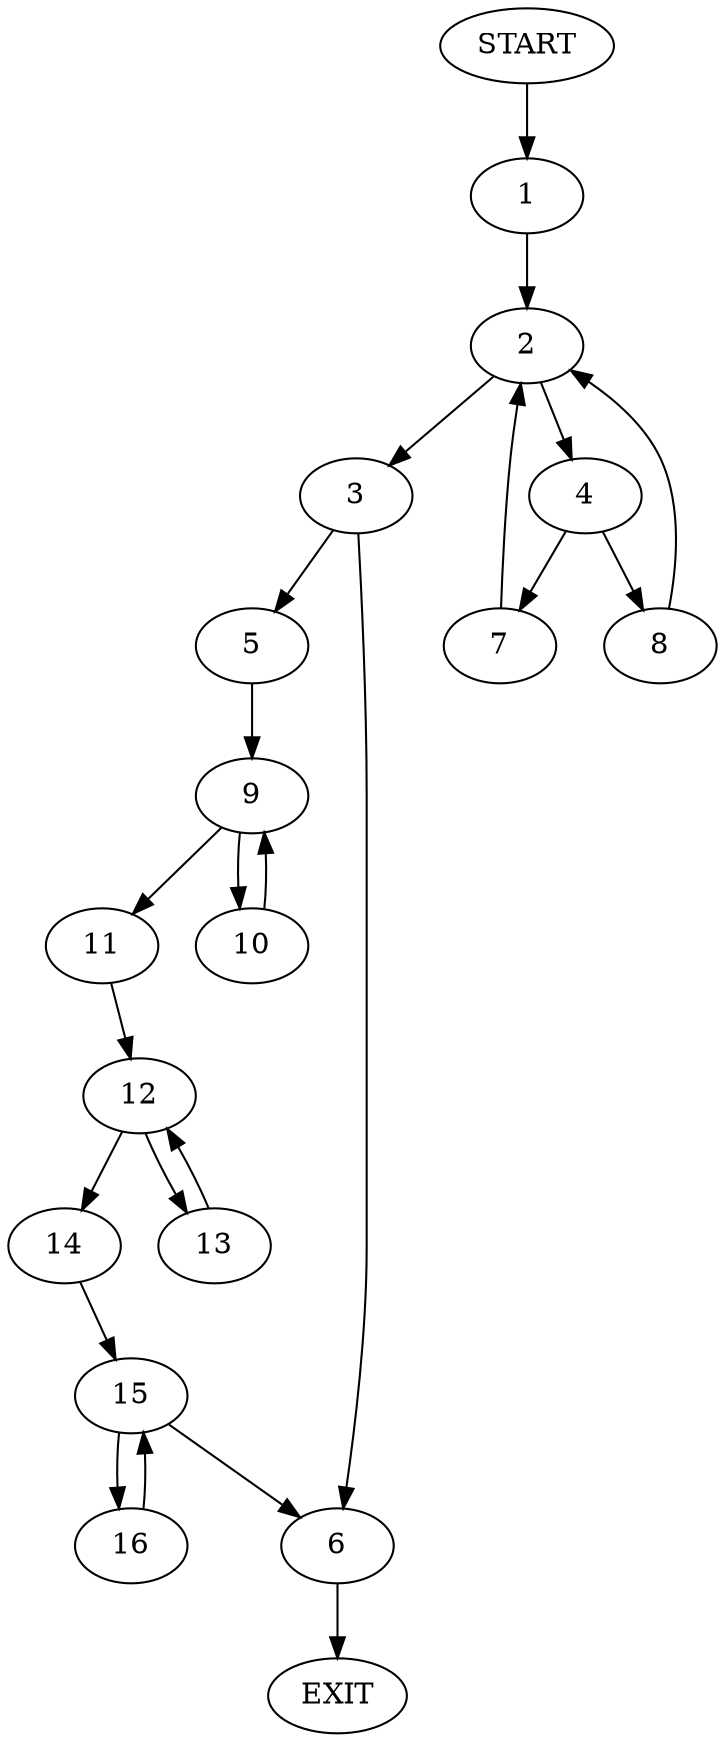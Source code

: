 digraph {
0 [label="START"]
17 [label="EXIT"]
0 -> 1
1 -> 2
2 -> 3
2 -> 4
3 -> 5
3 -> 6
4 -> 7
4 -> 8
8 -> 2
7 -> 2
5 -> 9
6 -> 17
9 -> 10
9 -> 11
11 -> 12
10 -> 9
12 -> 13
12 -> 14
13 -> 12
14 -> 15
15 -> 6
15 -> 16
16 -> 15
}
